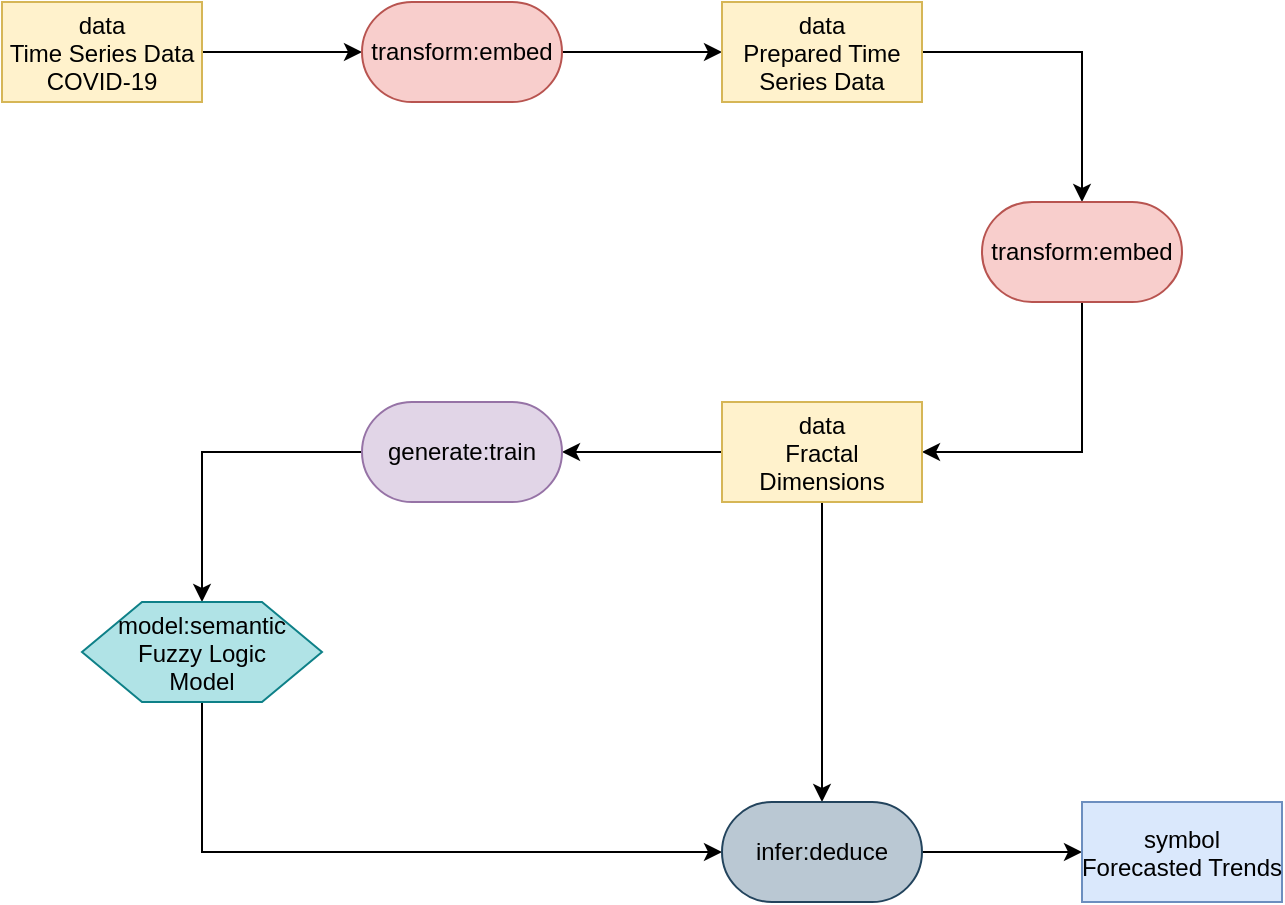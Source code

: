 <mxfile version="27.0.5">
  <diagram name="Page-1" id="wXACGnrSFoJbZHd3U6j7">
    <mxGraphModel dx="786" dy="471" grid="1" gridSize="10" guides="1" tooltips="1" connect="1" arrows="1" fold="1" page="1" pageScale="1" pageWidth="3300" pageHeight="4681" math="0" shadow="0">
      <root>
        <mxCell id="0" />
        <mxCell id="1" parent="0" />
        <mxCell id="OZC1Bb6JFVDjJDZW7-sx-3" style="edgeStyle=orthogonalEdgeStyle;rounded=0;orthogonalLoop=1;jettySize=auto;html=1;exitX=1;exitY=0.5;exitDx=0;exitDy=0;entryX=0;entryY=0.5;entryDx=0;entryDy=0;" edge="1" parent="1" source="OZC1Bb6JFVDjJDZW7-sx-1" target="OZC1Bb6JFVDjJDZW7-sx-2">
          <mxGeometry relative="1" as="geometry" />
        </mxCell>
        <mxCell id="OZC1Bb6JFVDjJDZW7-sx-1" value="data&#xa;Time Series Data&#xa;COVID-19" style="rectangle;fillColor=#fff2cc;strokeColor=#d6b656;" name="data" vertex="1" parent="1">
          <mxGeometry x="340" y="230" width="100" height="50" as="geometry" />
        </mxCell>
        <mxCell id="OZC1Bb6JFVDjJDZW7-sx-5" style="edgeStyle=orthogonalEdgeStyle;rounded=0;orthogonalLoop=1;jettySize=auto;html=1;exitX=1;exitY=0.5;exitDx=0;exitDy=0;entryX=0;entryY=0.5;entryDx=0;entryDy=0;" edge="1" parent="1" source="OZC1Bb6JFVDjJDZW7-sx-2" target="OZC1Bb6JFVDjJDZW7-sx-4">
          <mxGeometry relative="1" as="geometry" />
        </mxCell>
        <mxCell id="OZC1Bb6JFVDjJDZW7-sx-2" value="transform:embed" style="rounded=1;whiteSpace=wrap;html=1;arcSize=50;fillColor=#f8cecc;strokeColor=#b85450;" name="transform" vertex="1" parent="1">
          <mxGeometry x="520" y="230" width="100" height="50" as="geometry" />
        </mxCell>
        <mxCell id="OZC1Bb6JFVDjJDZW7-sx-7" style="edgeStyle=orthogonalEdgeStyle;rounded=0;orthogonalLoop=1;jettySize=auto;html=1;exitX=1;exitY=0.5;exitDx=0;exitDy=0;entryX=0.5;entryY=0;entryDx=0;entryDy=0;" edge="1" parent="1" source="OZC1Bb6JFVDjJDZW7-sx-4" target="OZC1Bb6JFVDjJDZW7-sx-6">
          <mxGeometry relative="1" as="geometry" />
        </mxCell>
        <mxCell id="OZC1Bb6JFVDjJDZW7-sx-4" value="data&#xa;Prepared Time&#xa;Series Data" style="rectangle;fillColor=#fff2cc;strokeColor=#d6b656;" name="data" vertex="1" parent="1">
          <mxGeometry x="700" y="230" width="100" height="50" as="geometry" />
        </mxCell>
        <mxCell id="OZC1Bb6JFVDjJDZW7-sx-9" style="edgeStyle=orthogonalEdgeStyle;rounded=0;orthogonalLoop=1;jettySize=auto;html=1;exitX=0.5;exitY=1;exitDx=0;exitDy=0;entryX=1;entryY=0.5;entryDx=0;entryDy=0;" edge="1" parent="1" source="OZC1Bb6JFVDjJDZW7-sx-6" target="OZC1Bb6JFVDjJDZW7-sx-8">
          <mxGeometry relative="1" as="geometry" />
        </mxCell>
        <mxCell id="OZC1Bb6JFVDjJDZW7-sx-6" value="transform:embed" style="rounded=1;whiteSpace=wrap;html=1;arcSize=50;fillColor=#f8cecc;strokeColor=#b85450;" name="transform" vertex="1" parent="1">
          <mxGeometry x="830" y="330" width="100" height="50" as="geometry" />
        </mxCell>
        <mxCell id="OZC1Bb6JFVDjJDZW7-sx-11" style="edgeStyle=orthogonalEdgeStyle;rounded=0;orthogonalLoop=1;jettySize=auto;html=1;exitX=0;exitY=0.5;exitDx=0;exitDy=0;entryX=1;entryY=0.5;entryDx=0;entryDy=0;" edge="1" parent="1" source="OZC1Bb6JFVDjJDZW7-sx-8" target="OZC1Bb6JFVDjJDZW7-sx-10">
          <mxGeometry relative="1" as="geometry" />
        </mxCell>
        <mxCell id="OZC1Bb6JFVDjJDZW7-sx-17" style="edgeStyle=orthogonalEdgeStyle;rounded=0;orthogonalLoop=1;jettySize=auto;html=1;entryX=0.5;entryY=0;entryDx=0;entryDy=0;" edge="1" parent="1" source="OZC1Bb6JFVDjJDZW7-sx-8" target="OZC1Bb6JFVDjJDZW7-sx-15">
          <mxGeometry relative="1" as="geometry" />
        </mxCell>
        <mxCell id="OZC1Bb6JFVDjJDZW7-sx-8" value="data&#xa;Fractal&#xa;Dimensions" style="rectangle;fillColor=#fff2cc;strokeColor=#d6b656;" name="data" vertex="1" parent="1">
          <mxGeometry x="700" y="430" width="100" height="50" as="geometry" />
        </mxCell>
        <mxCell id="OZC1Bb6JFVDjJDZW7-sx-14" style="edgeStyle=orthogonalEdgeStyle;rounded=0;orthogonalLoop=1;jettySize=auto;html=1;exitX=0;exitY=0.5;exitDx=0;exitDy=0;entryX=0.5;entryY=0;entryDx=0;entryDy=0;" edge="1" parent="1" source="OZC1Bb6JFVDjJDZW7-sx-10" target="OZC1Bb6JFVDjJDZW7-sx-12">
          <mxGeometry relative="1" as="geometry" />
        </mxCell>
        <mxCell id="OZC1Bb6JFVDjJDZW7-sx-10" value="generate:train" style="rounded=1;whiteSpace=wrap;html=1;arcSize=50;fillColor=#e1d5e7;strokeColor=#9673a6;" name="generate:train" vertex="1" parent="1">
          <mxGeometry x="520" y="430" width="100" height="50" as="geometry" />
        </mxCell>
        <mxCell id="OZC1Bb6JFVDjJDZW7-sx-16" style="edgeStyle=orthogonalEdgeStyle;rounded=0;orthogonalLoop=1;jettySize=auto;html=1;exitX=0.5;exitY=1;exitDx=0;exitDy=0;entryX=0;entryY=0.5;entryDx=0;entryDy=0;" edge="1" parent="1" source="OZC1Bb6JFVDjJDZW7-sx-12" target="OZC1Bb6JFVDjJDZW7-sx-15">
          <mxGeometry relative="1" as="geometry" />
        </mxCell>
        <mxCell id="OZC1Bb6JFVDjJDZW7-sx-12" value="model:semantic&#xa;Fuzzy Logic&#xa;Model" style="shape=hexagon;perimeter=hexagonPerimeter2;fillColor=#b0e3e6;strokeColor=#0e8088;" name="model" vertex="1" parent="1">
          <mxGeometry x="380" y="530" width="120" height="50" as="geometry" />
        </mxCell>
        <mxCell id="OZC1Bb6JFVDjJDZW7-sx-19" style="edgeStyle=orthogonalEdgeStyle;rounded=0;orthogonalLoop=1;jettySize=auto;html=1;exitX=1;exitY=0.5;exitDx=0;exitDy=0;entryX=0;entryY=0.5;entryDx=0;entryDy=0;" edge="1" parent="1" source="OZC1Bb6JFVDjJDZW7-sx-15" target="OZC1Bb6JFVDjJDZW7-sx-18">
          <mxGeometry relative="1" as="geometry" />
        </mxCell>
        <mxCell id="OZC1Bb6JFVDjJDZW7-sx-15" value="infer:deduce" style="rounded=1;whiteSpace=wrap;html=1;arcSize=50;fillColor=#bac8d3;strokeColor=#23445d;" name="infer:deduce" vertex="1" parent="1">
          <mxGeometry x="700" y="630" width="100" height="50" as="geometry" />
        </mxCell>
        <mxCell id="OZC1Bb6JFVDjJDZW7-sx-18" value="symbol&#xa;Forecasted Trends" style="rectangle;fillColor=#dae8fc;strokeColor=#6c8ebf;" name="symbol" vertex="1" parent="1">
          <mxGeometry x="880" y="630" width="100" height="50" as="geometry" />
        </mxCell>
      </root>
    </mxGraphModel>
  </diagram>
</mxfile>
